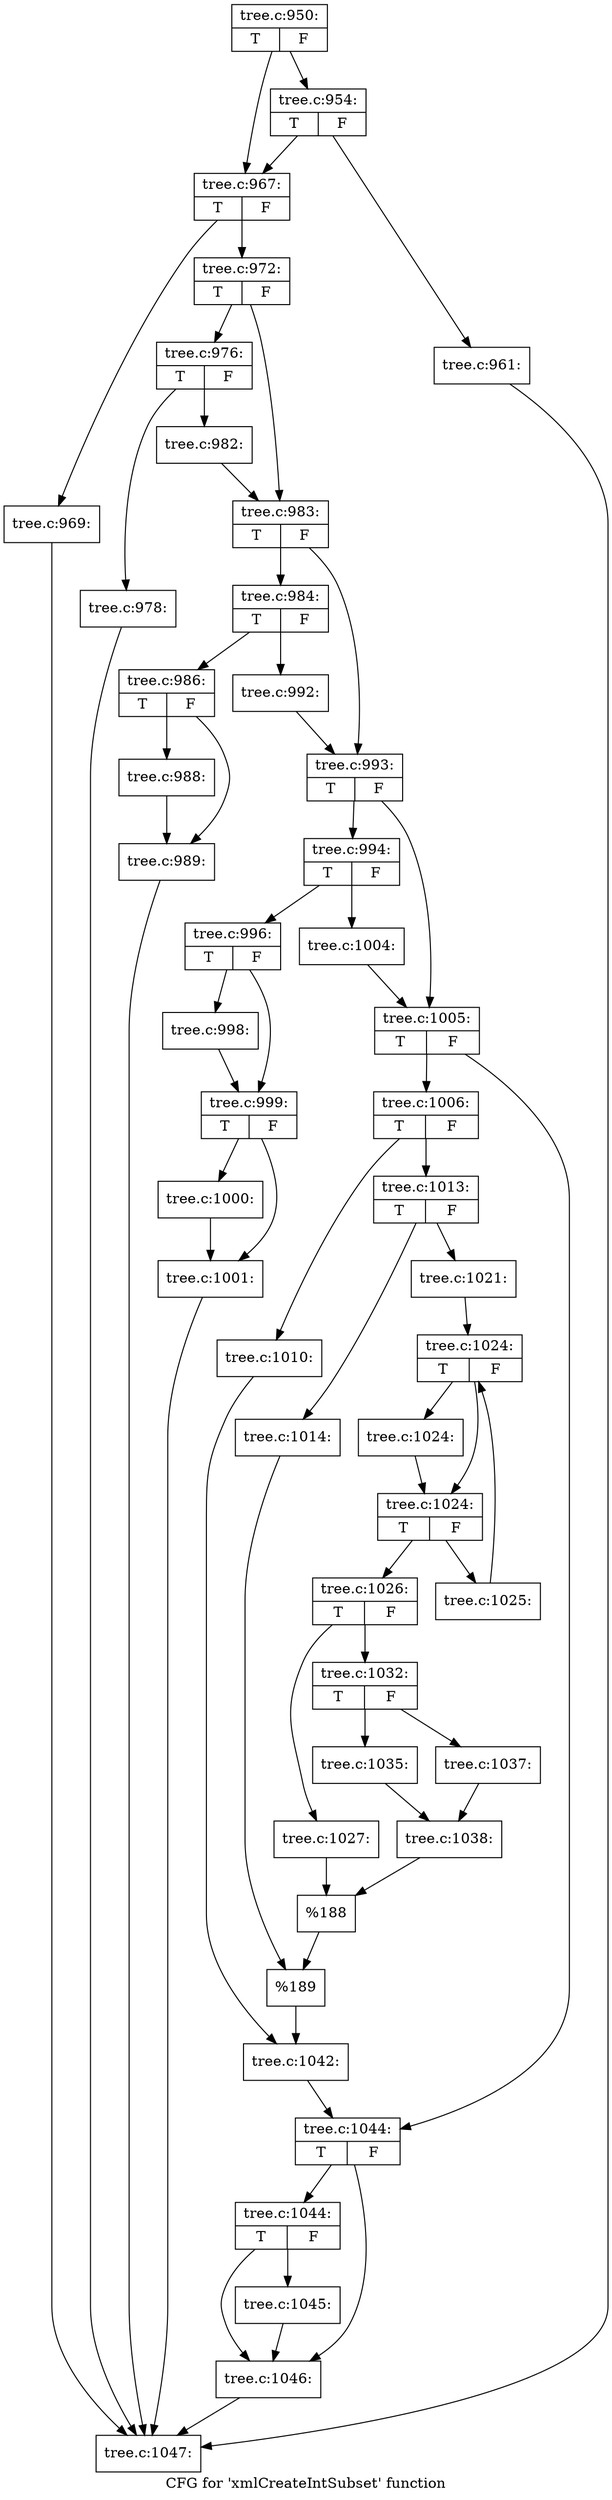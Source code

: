 digraph "CFG for 'xmlCreateIntSubset' function" {
	label="CFG for 'xmlCreateIntSubset' function";

	Node0x55ad0b9b18f0 [shape=record,label="{tree.c:950:|{<s0>T|<s1>F}}"];
	Node0x55ad0b9b18f0 -> Node0x55ad0b9bca50;
	Node0x55ad0b9b18f0 -> Node0x55ad0b9bca00;
	Node0x55ad0b9bca50 [shape=record,label="{tree.c:954:|{<s0>T|<s1>F}}"];
	Node0x55ad0b9bca50 -> Node0x55ad0b9bc9b0;
	Node0x55ad0b9bca50 -> Node0x55ad0b9bca00;
	Node0x55ad0b9bc9b0 [shape=record,label="{tree.c:961:}"];
	Node0x55ad0b9bc9b0 -> Node0x55ad0b9b1aa0;
	Node0x55ad0b9bca00 [shape=record,label="{tree.c:967:|{<s0>T|<s1>F}}"];
	Node0x55ad0b9bca00 -> Node0x55ad0b9bd500;
	Node0x55ad0b9bca00 -> Node0x55ad0b9bd550;
	Node0x55ad0b9bd500 [shape=record,label="{tree.c:969:}"];
	Node0x55ad0b9bd500 -> Node0x55ad0b9b1aa0;
	Node0x55ad0b9bd550 [shape=record,label="{tree.c:972:|{<s0>T|<s1>F}}"];
	Node0x55ad0b9bd550 -> Node0x55ad0b9be100;
	Node0x55ad0b9bd550 -> Node0x55ad0b9be150;
	Node0x55ad0b9be100 [shape=record,label="{tree.c:976:|{<s0>T|<s1>F}}"];
	Node0x55ad0b9be100 -> Node0x55ad0b9be770;
	Node0x55ad0b9be100 -> Node0x55ad0b9be7c0;
	Node0x55ad0b9be770 [shape=record,label="{tree.c:978:}"];
	Node0x55ad0b9be770 -> Node0x55ad0b9b1aa0;
	Node0x55ad0b9be7c0 [shape=record,label="{tree.c:982:}"];
	Node0x55ad0b9be7c0 -> Node0x55ad0b9be150;
	Node0x55ad0b9be150 [shape=record,label="{tree.c:983:|{<s0>T|<s1>F}}"];
	Node0x55ad0b9be150 -> Node0x55ad0b9bf170;
	Node0x55ad0b9be150 -> Node0x55ad0b9bf1c0;
	Node0x55ad0b9bf170 [shape=record,label="{tree.c:984:|{<s0>T|<s1>F}}"];
	Node0x55ad0b9bf170 -> Node0x55ad0b9bf7e0;
	Node0x55ad0b9bf170 -> Node0x55ad0b9bf830;
	Node0x55ad0b9bf7e0 [shape=record,label="{tree.c:986:|{<s0>T|<s1>F}}"];
	Node0x55ad0b9bf7e0 -> Node0x55ad0b9bfd70;
	Node0x55ad0b9bf7e0 -> Node0x55ad0b9bfdc0;
	Node0x55ad0b9bfd70 [shape=record,label="{tree.c:988:}"];
	Node0x55ad0b9bfd70 -> Node0x55ad0b9bfdc0;
	Node0x55ad0b9bfdc0 [shape=record,label="{tree.c:989:}"];
	Node0x55ad0b9bfdc0 -> Node0x55ad0b9b1aa0;
	Node0x55ad0b9bf830 [shape=record,label="{tree.c:992:}"];
	Node0x55ad0b9bf830 -> Node0x55ad0b9bf1c0;
	Node0x55ad0b9bf1c0 [shape=record,label="{tree.c:993:|{<s0>T|<s1>F}}"];
	Node0x55ad0b9bf1c0 -> Node0x55ad0b9c09f0;
	Node0x55ad0b9bf1c0 -> Node0x55ad0b9c0a40;
	Node0x55ad0b9c09f0 [shape=record,label="{tree.c:994:|{<s0>T|<s1>F}}"];
	Node0x55ad0b9c09f0 -> Node0x55ad0b9c1100;
	Node0x55ad0b9c09f0 -> Node0x55ad0b9c1150;
	Node0x55ad0b9c1100 [shape=record,label="{tree.c:996:|{<s0>T|<s1>F}}"];
	Node0x55ad0b9c1100 -> Node0x55ad0b9c1730;
	Node0x55ad0b9c1100 -> Node0x55ad0b9c1780;
	Node0x55ad0b9c1730 [shape=record,label="{tree.c:998:}"];
	Node0x55ad0b9c1730 -> Node0x55ad0b9c1780;
	Node0x55ad0b9c1780 [shape=record,label="{tree.c:999:|{<s0>T|<s1>F}}"];
	Node0x55ad0b9c1780 -> Node0x55ad0b9a8d20;
	Node0x55ad0b9c1780 -> Node0x55ad0b9bb670;
	Node0x55ad0b9a8d20 [shape=record,label="{tree.c:1000:}"];
	Node0x55ad0b9a8d20 -> Node0x55ad0b9bb670;
	Node0x55ad0b9bb670 [shape=record,label="{tree.c:1001:}"];
	Node0x55ad0b9bb670 -> Node0x55ad0b9b1aa0;
	Node0x55ad0b9c1150 [shape=record,label="{tree.c:1004:}"];
	Node0x55ad0b9c1150 -> Node0x55ad0b9c0a40;
	Node0x55ad0b9c0a40 [shape=record,label="{tree.c:1005:|{<s0>T|<s1>F}}"];
	Node0x55ad0b9c0a40 -> Node0x55ad0b9c2b60;
	Node0x55ad0b9c0a40 -> Node0x55ad0b9c2bb0;
	Node0x55ad0b9c2b60 [shape=record,label="{tree.c:1006:|{<s0>T|<s1>F}}"];
	Node0x55ad0b9c2b60 -> Node0x55ad0b9c3730;
	Node0x55ad0b9c2b60 -> Node0x55ad0b9c37d0;
	Node0x55ad0b9c3730 [shape=record,label="{tree.c:1010:}"];
	Node0x55ad0b9c3730 -> Node0x55ad0b9c3780;
	Node0x55ad0b9c37d0 [shape=record,label="{tree.c:1013:|{<s0>T|<s1>F}}"];
	Node0x55ad0b9c37d0 -> Node0x55ad0b9c43f0;
	Node0x55ad0b9c37d0 -> Node0x55ad0b9c4490;
	Node0x55ad0b9c43f0 [shape=record,label="{tree.c:1014:}"];
	Node0x55ad0b9c43f0 -> Node0x55ad0b9c4440;
	Node0x55ad0b9c4490 [shape=record,label="{tree.c:1021:}"];
	Node0x55ad0b9c4490 -> Node0x55ad0b9c5d90;
	Node0x55ad0b9c5d90 [shape=record,label="{tree.c:1024:|{<s0>T|<s1>F}}"];
	Node0x55ad0b9c5d90 -> Node0x55ad0b9c6080;
	Node0x55ad0b9c5d90 -> Node0x55ad0b9c6030;
	Node0x55ad0b9c6080 [shape=record,label="{tree.c:1024:}"];
	Node0x55ad0b9c6080 -> Node0x55ad0b9c6030;
	Node0x55ad0b9c6030 [shape=record,label="{tree.c:1024:|{<s0>T|<s1>F}}"];
	Node0x55ad0b9c6030 -> Node0x55ad0b9c6650;
	Node0x55ad0b9c6030 -> Node0x55ad0b9c5fb0;
	Node0x55ad0b9c6650 [shape=record,label="{tree.c:1025:}"];
	Node0x55ad0b9c6650 -> Node0x55ad0b9c5d90;
	Node0x55ad0b9c5fb0 [shape=record,label="{tree.c:1026:|{<s0>T|<s1>F}}"];
	Node0x55ad0b9c5fb0 -> Node0x55ad0b9c6a00;
	Node0x55ad0b9c5fb0 -> Node0x55ad0b9c6aa0;
	Node0x55ad0b9c6a00 [shape=record,label="{tree.c:1027:}"];
	Node0x55ad0b9c6a00 -> Node0x55ad0b9c6a50;
	Node0x55ad0b9c6aa0 [shape=record,label="{tree.c:1032:|{<s0>T|<s1>F}}"];
	Node0x55ad0b9c6aa0 -> Node0x55ad0b8d9bb0;
	Node0x55ad0b9c6aa0 -> Node0x55ad0b9c8420;
	Node0x55ad0b8d9bb0 [shape=record,label="{tree.c:1035:}"];
	Node0x55ad0b8d9bb0 -> Node0x55ad0b9c83d0;
	Node0x55ad0b9c8420 [shape=record,label="{tree.c:1037:}"];
	Node0x55ad0b9c8420 -> Node0x55ad0b9c83d0;
	Node0x55ad0b9c83d0 [shape=record,label="{tree.c:1038:}"];
	Node0x55ad0b9c83d0 -> Node0x55ad0b9c6a50;
	Node0x55ad0b9c6a50 [shape=record,label="{%188}"];
	Node0x55ad0b9c6a50 -> Node0x55ad0b9c4440;
	Node0x55ad0b9c4440 [shape=record,label="{%189}"];
	Node0x55ad0b9c4440 -> Node0x55ad0b9c3780;
	Node0x55ad0b9c3780 [shape=record,label="{tree.c:1042:}"];
	Node0x55ad0b9c3780 -> Node0x55ad0b9c2bb0;
	Node0x55ad0b9c2bb0 [shape=record,label="{tree.c:1044:|{<s0>T|<s1>F}}"];
	Node0x55ad0b9c2bb0 -> Node0x55ad0b9c9850;
	Node0x55ad0b9c2bb0 -> Node0x55ad0b9c9800;
	Node0x55ad0b9c9850 [shape=record,label="{tree.c:1044:|{<s0>T|<s1>F}}"];
	Node0x55ad0b9c9850 -> Node0x55ad0b9c97b0;
	Node0x55ad0b9c9850 -> Node0x55ad0b9c9800;
	Node0x55ad0b9c97b0 [shape=record,label="{tree.c:1045:}"];
	Node0x55ad0b9c97b0 -> Node0x55ad0b9c9800;
	Node0x55ad0b9c9800 [shape=record,label="{tree.c:1046:}"];
	Node0x55ad0b9c9800 -> Node0x55ad0b9b1aa0;
	Node0x55ad0b9b1aa0 [shape=record,label="{tree.c:1047:}"];
}
